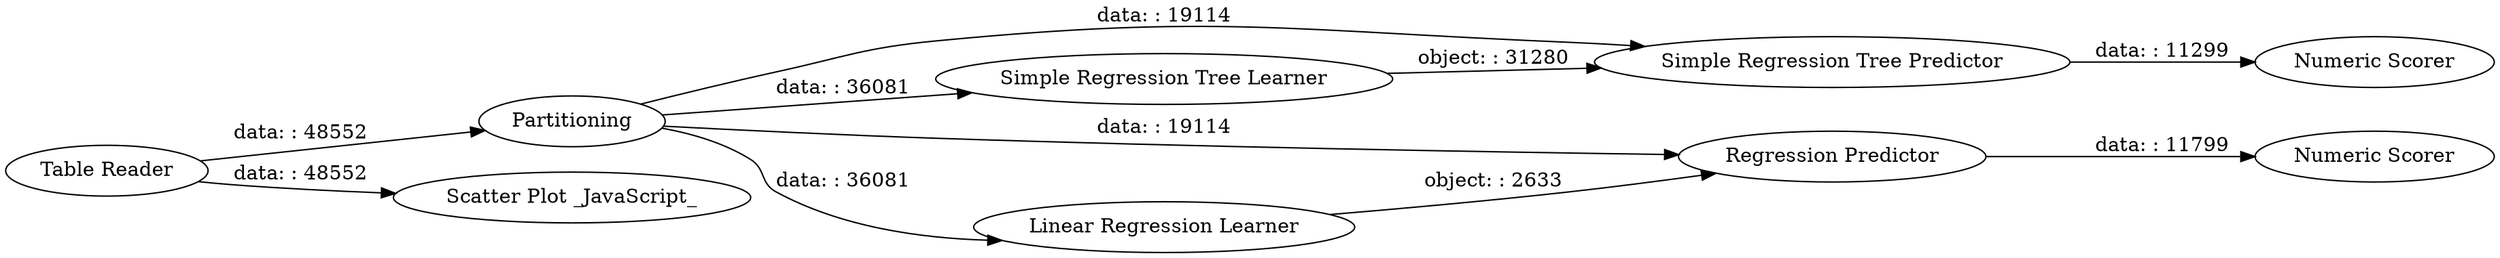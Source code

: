 digraph {
	"7136713856327222489_1" [label="Table Reader"]
	"7136713856327222489_8" [label="Simple Regression Tree Predictor"]
	"7136713856327222489_7" [label="Simple Regression Tree Learner"]
	"7136713856327222489_10" [label="Numeric Scorer"]
	"7136713856327222489_3" [label=Partitioning]
	"7136713856327222489_2" [label="Scatter Plot _JavaScript_"]
	"7136713856327222489_5" [label="Regression Predictor"]
	"7136713856327222489_4" [label="Linear Regression Learner"]
	"7136713856327222489_6" [label="Numeric Scorer"]
	"7136713856327222489_5" -> "7136713856327222489_6" [label="data: : 11799"]
	"7136713856327222489_3" -> "7136713856327222489_7" [label="data: : 36081"]
	"7136713856327222489_4" -> "7136713856327222489_5" [label="object: : 2633"]
	"7136713856327222489_8" -> "7136713856327222489_10" [label="data: : 11299"]
	"7136713856327222489_3" -> "7136713856327222489_5" [label="data: : 19114"]
	"7136713856327222489_1" -> "7136713856327222489_3" [label="data: : 48552"]
	"7136713856327222489_3" -> "7136713856327222489_4" [label="data: : 36081"]
	"7136713856327222489_3" -> "7136713856327222489_8" [label="data: : 19114"]
	"7136713856327222489_7" -> "7136713856327222489_8" [label="object: : 31280"]
	"7136713856327222489_1" -> "7136713856327222489_2" [label="data: : 48552"]
	rankdir=LR
}
